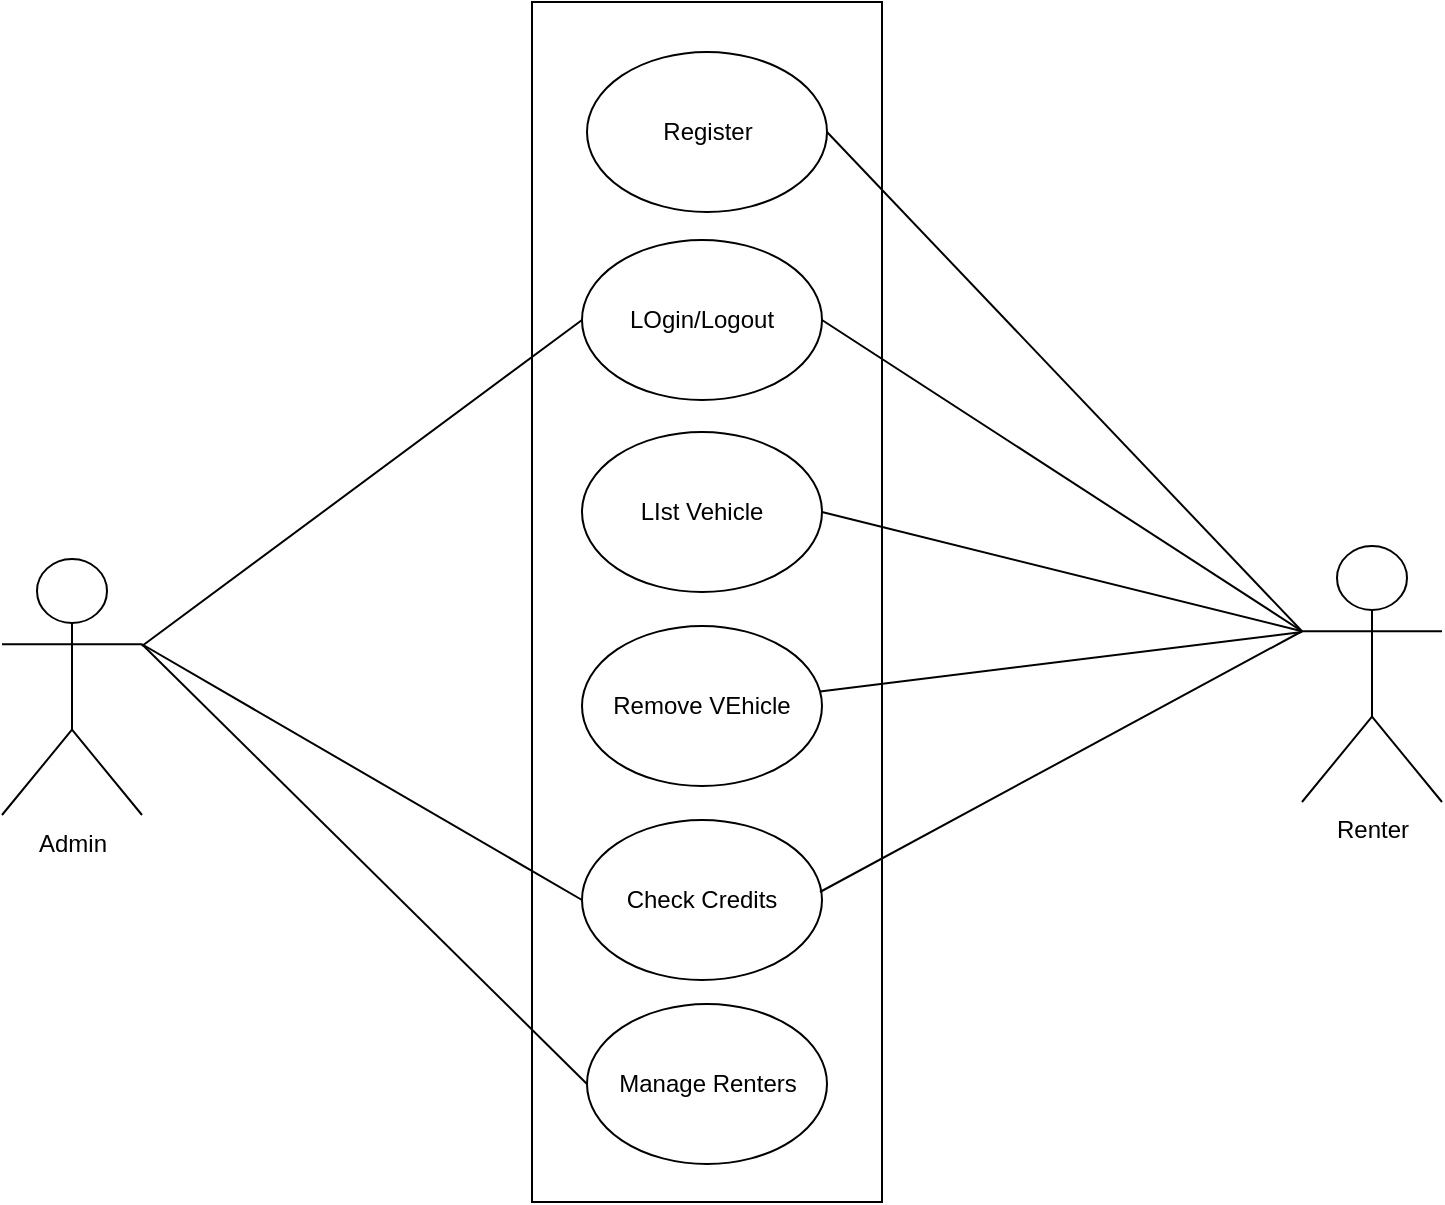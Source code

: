 <mxfile version="21.6.7" type="github">
  <diagram name="Page-1" id="0Kn4-CKLjnMLZ3lh-Jwg">
    <mxGraphModel dx="1000" dy="535" grid="1" gridSize="10" guides="1" tooltips="1" connect="1" arrows="1" fold="1" page="1" pageScale="1" pageWidth="1100" pageHeight="850" math="0" shadow="0">
      <root>
        <mxCell id="0" />
        <mxCell id="1" parent="0" />
        <mxCell id="g9nCFTXqMsdIgid5o0i0-1" value="" style="rounded=0;whiteSpace=wrap;html=1;rotation=90;" vertex="1" parent="1">
          <mxGeometry x="252.5" y="237.5" width="600" height="175" as="geometry" />
        </mxCell>
        <mxCell id="g9nCFTXqMsdIgid5o0i0-2" value="Admin" style="shape=umlActor;verticalLabelPosition=bottom;verticalAlign=top;html=1;outlineConnect=0;" vertex="1" parent="1">
          <mxGeometry x="200" y="303.5" width="70" height="128" as="geometry" />
        </mxCell>
        <mxCell id="g9nCFTXqMsdIgid5o0i0-3" value="Renter&lt;br&gt;" style="shape=umlActor;verticalLabelPosition=bottom;verticalAlign=top;html=1;outlineConnect=0;" vertex="1" parent="1">
          <mxGeometry x="850" y="297" width="70" height="128" as="geometry" />
        </mxCell>
        <mxCell id="g9nCFTXqMsdIgid5o0i0-4" value="LOgin/Logout" style="ellipse;whiteSpace=wrap;html=1;" vertex="1" parent="1">
          <mxGeometry x="490" y="144" width="120" height="80" as="geometry" />
        </mxCell>
        <mxCell id="g9nCFTXqMsdIgid5o0i0-5" value="LIst Vehicle" style="ellipse;whiteSpace=wrap;html=1;" vertex="1" parent="1">
          <mxGeometry x="490" y="240" width="120" height="80" as="geometry" />
        </mxCell>
        <mxCell id="g9nCFTXqMsdIgid5o0i0-6" value="Remove VEhicle" style="ellipse;whiteSpace=wrap;html=1;" vertex="1" parent="1">
          <mxGeometry x="490" y="337" width="120" height="80" as="geometry" />
        </mxCell>
        <mxCell id="g9nCFTXqMsdIgid5o0i0-7" value="Check Credits" style="ellipse;whiteSpace=wrap;html=1;" vertex="1" parent="1">
          <mxGeometry x="490" y="434" width="120" height="80" as="geometry" />
        </mxCell>
        <mxCell id="g9nCFTXqMsdIgid5o0i0-8" value="Manage Renters" style="ellipse;whiteSpace=wrap;html=1;" vertex="1" parent="1">
          <mxGeometry x="492.5" y="526" width="120" height="80" as="geometry" />
        </mxCell>
        <mxCell id="g9nCFTXqMsdIgid5o0i0-10" value="Register" style="ellipse;whiteSpace=wrap;html=1;" vertex="1" parent="1">
          <mxGeometry x="492.5" y="50" width="120" height="80" as="geometry" />
        </mxCell>
        <mxCell id="g9nCFTXqMsdIgid5o0i0-11" value="" style="endArrow=none;html=1;rounded=0;entryX=0;entryY=0.5;entryDx=0;entryDy=0;" edge="1" parent="1" target="g9nCFTXqMsdIgid5o0i0-4">
          <mxGeometry width="50" height="50" relative="1" as="geometry">
            <mxPoint x="270" y="347" as="sourcePoint" />
            <mxPoint x="320" y="297" as="targetPoint" />
          </mxGeometry>
        </mxCell>
        <mxCell id="g9nCFTXqMsdIgid5o0i0-12" value="" style="endArrow=none;html=1;rounded=0;entryX=0;entryY=0.5;entryDx=0;entryDy=0;exitX=1;exitY=0.333;exitDx=0;exitDy=0;exitPerimeter=0;" edge="1" parent="1" source="g9nCFTXqMsdIgid5o0i0-2" target="g9nCFTXqMsdIgid5o0i0-7">
          <mxGeometry width="50" height="50" relative="1" as="geometry">
            <mxPoint x="270" y="350" as="sourcePoint" />
            <mxPoint x="500" y="194" as="targetPoint" />
          </mxGeometry>
        </mxCell>
        <mxCell id="g9nCFTXqMsdIgid5o0i0-13" value="" style="endArrow=none;html=1;rounded=0;entryX=0;entryY=0.5;entryDx=0;entryDy=0;exitX=1;exitY=0.333;exitDx=0;exitDy=0;exitPerimeter=0;" edge="1" parent="1" source="g9nCFTXqMsdIgid5o0i0-2" target="g9nCFTXqMsdIgid5o0i0-8">
          <mxGeometry width="50" height="50" relative="1" as="geometry">
            <mxPoint x="260" y="380" as="sourcePoint" />
            <mxPoint x="480" y="508" as="targetPoint" />
          </mxGeometry>
        </mxCell>
        <mxCell id="g9nCFTXqMsdIgid5o0i0-14" value="" style="endArrow=none;html=1;rounded=0;entryX=0;entryY=0.333;entryDx=0;entryDy=0;exitX=1;exitY=0.5;exitDx=0;exitDy=0;entryPerimeter=0;" edge="1" parent="1" source="g9nCFTXqMsdIgid5o0i0-10" target="g9nCFTXqMsdIgid5o0i0-3">
          <mxGeometry width="50" height="50" relative="1" as="geometry">
            <mxPoint x="670" y="223" as="sourcePoint" />
            <mxPoint x="890" y="60" as="targetPoint" />
          </mxGeometry>
        </mxCell>
        <mxCell id="g9nCFTXqMsdIgid5o0i0-15" value="" style="endArrow=none;html=1;rounded=0;entryX=0;entryY=0.333;entryDx=0;entryDy=0;exitX=1;exitY=0.5;exitDx=0;exitDy=0;entryPerimeter=0;" edge="1" parent="1" target="g9nCFTXqMsdIgid5o0i0-3">
          <mxGeometry width="50" height="50" relative="1" as="geometry">
            <mxPoint x="610" y="184" as="sourcePoint" />
            <mxPoint x="847" y="434" as="targetPoint" />
          </mxGeometry>
        </mxCell>
        <mxCell id="g9nCFTXqMsdIgid5o0i0-16" value="" style="endArrow=none;html=1;rounded=0;exitX=1;exitY=0.5;exitDx=0;exitDy=0;entryX=0;entryY=0.333;entryDx=0;entryDy=0;entryPerimeter=0;" edge="1" parent="1" source="g9nCFTXqMsdIgid5o0i0-5" target="g9nCFTXqMsdIgid5o0i0-3">
          <mxGeometry width="50" height="50" relative="1" as="geometry">
            <mxPoint x="633" y="110" as="sourcePoint" />
            <mxPoint x="800" y="380" as="targetPoint" />
          </mxGeometry>
        </mxCell>
        <mxCell id="g9nCFTXqMsdIgid5o0i0-17" value="" style="endArrow=none;html=1;rounded=0;" edge="1" parent="1" source="g9nCFTXqMsdIgid5o0i0-6">
          <mxGeometry width="50" height="50" relative="1" as="geometry">
            <mxPoint x="620" y="290" as="sourcePoint" />
            <mxPoint x="850" y="340" as="targetPoint" />
          </mxGeometry>
        </mxCell>
        <mxCell id="g9nCFTXqMsdIgid5o0i0-18" value="" style="endArrow=none;html=1;rounded=0;entryX=0;entryY=0.333;entryDx=0;entryDy=0;entryPerimeter=0;" edge="1" parent="1" target="g9nCFTXqMsdIgid5o0i0-3">
          <mxGeometry width="50" height="50" relative="1" as="geometry">
            <mxPoint x="609" y="470" as="sourcePoint" />
            <mxPoint x="850" y="440" as="targetPoint" />
          </mxGeometry>
        </mxCell>
      </root>
    </mxGraphModel>
  </diagram>
</mxfile>
